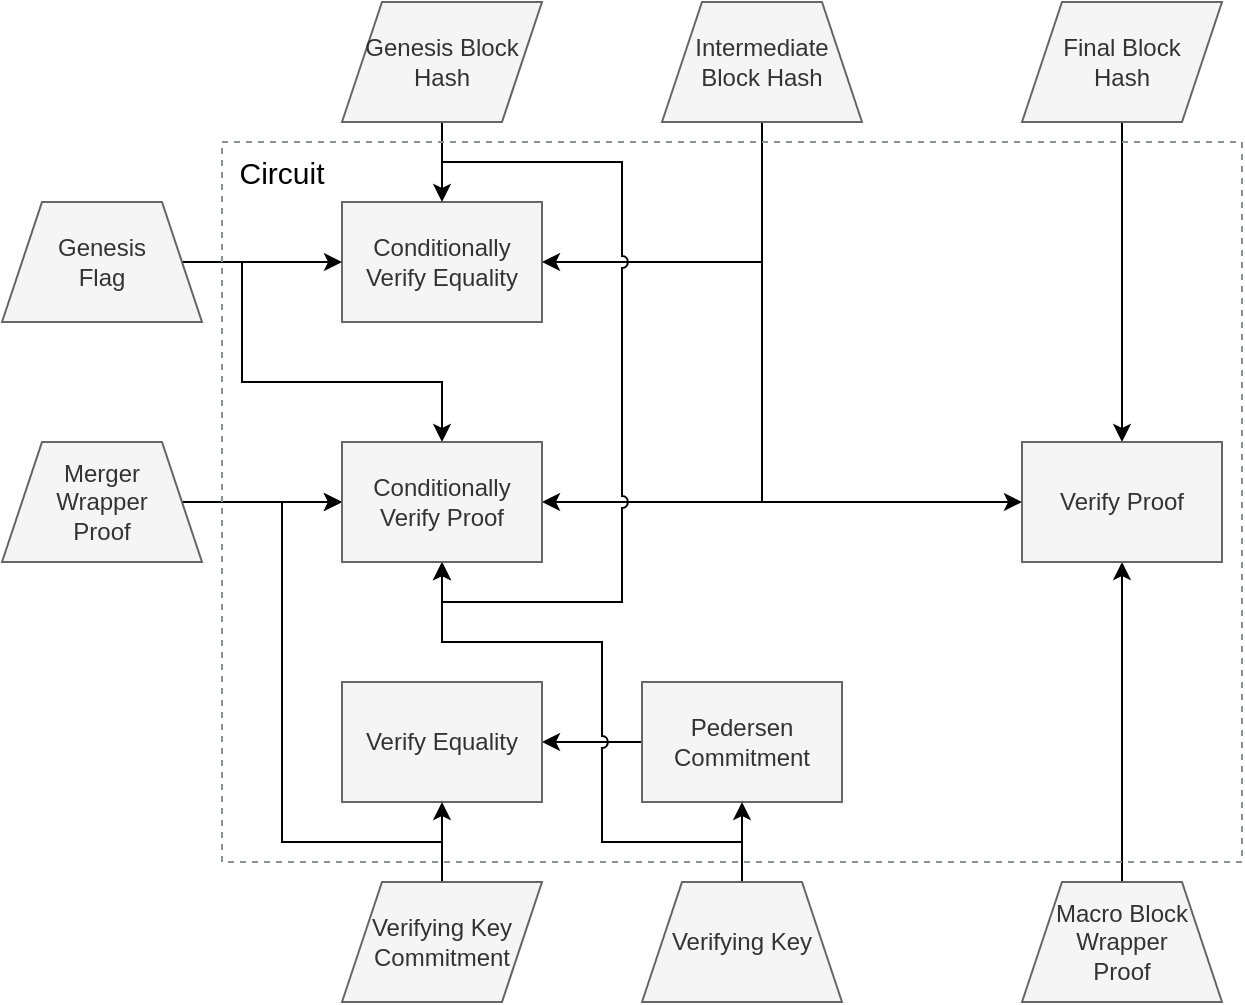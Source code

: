 <mxfile version="21.2.9" type="google">
  <diagram id="C5RBs43oDa-KdzZeNtuy" name="Page-1">
    <mxGraphModel grid="1" page="1" gridSize="10" guides="1" tooltips="1" connect="1" arrows="1" fold="1" pageScale="1" pageWidth="3300" pageHeight="4681" math="0" shadow="0">
      <root>
        <mxCell id="WIyWlLk6GJQsqaUBKTNV-0" />
        <mxCell id="WIyWlLk6GJQsqaUBKTNV-1" parent="WIyWlLk6GJQsqaUBKTNV-0" />
        <mxCell id="DvchbdSIZYe9JUQncs_V-17" style="edgeStyle=orthogonalEdgeStyle;rounded=0;jumpStyle=arc;orthogonalLoop=1;jettySize=auto;html=1;exitX=0;exitY=0.5;exitDx=0;exitDy=0;entryX=1;entryY=0.5;entryDx=0;entryDy=0;fontSize=15;" edge="1" parent="WIyWlLk6GJQsqaUBKTNV-1" source="Uee_pW1o9Q6JT7-i02Te-5" target="Uee_pW1o9Q6JT7-i02Te-7">
          <mxGeometry relative="1" as="geometry" />
        </mxCell>
        <mxCell id="Uee_pW1o9Q6JT7-i02Te-5" value="Pedersen Commitment" style="whiteSpace=wrap;html=1;fillColor=#f5f5f5;strokeColor=#666666;fontColor=#333333;" vertex="1" parent="WIyWlLk6GJQsqaUBKTNV-1">
          <mxGeometry x="670" y="400" width="100" height="60" as="geometry" />
        </mxCell>
        <mxCell id="Uee_pW1o9Q6JT7-i02Te-7" value="&lt;div&gt;Verify Equality&lt;/div&gt;" style="whiteSpace=wrap;html=1;fillColor=#f5f5f5;strokeColor=#666666;fontColor=#333333;" vertex="1" parent="WIyWlLk6GJQsqaUBKTNV-1">
          <mxGeometry x="520" y="400" width="100" height="60" as="geometry" />
        </mxCell>
        <mxCell id="Uee_pW1o9Q6JT7-i02Te-8" value="&lt;div&gt;Conditionally&lt;/div&gt;&lt;div&gt;Verify Equality&lt;/div&gt;" style="whiteSpace=wrap;html=1;fillColor=#f5f5f5;strokeColor=#666666;fontColor=#333333;" vertex="1" parent="WIyWlLk6GJQsqaUBKTNV-1">
          <mxGeometry x="520" y="160" width="100" height="60" as="geometry" />
        </mxCell>
        <mxCell id="DvchbdSIZYe9JUQncs_V-18" style="edgeStyle=orthogonalEdgeStyle;rounded=0;jumpStyle=arc;orthogonalLoop=1;jettySize=auto;html=1;exitX=0.5;exitY=0;exitDx=0;exitDy=0;entryX=0.5;entryY=1;entryDx=0;entryDy=0;fontSize=15;" edge="1" parent="WIyWlLk6GJQsqaUBKTNV-1" source="Uee_pW1o9Q6JT7-i02Te-9" target="Uee_pW1o9Q6JT7-i02Te-7">
          <mxGeometry relative="1" as="geometry" />
        </mxCell>
        <mxCell id="DvchbdSIZYe9JUQncs_V-19" style="edgeStyle=orthogonalEdgeStyle;rounded=0;jumpStyle=arc;orthogonalLoop=1;jettySize=auto;html=1;exitX=0.5;exitY=0;exitDx=0;exitDy=0;entryX=0;entryY=0.5;entryDx=0;entryDy=0;fontSize=15;" edge="1" parent="WIyWlLk6GJQsqaUBKTNV-1" source="Uee_pW1o9Q6JT7-i02Te-9" target="DvchbdSIZYe9JUQncs_V-8">
          <mxGeometry relative="1" as="geometry">
            <Array as="points">
              <mxPoint x="570" y="480" />
              <mxPoint x="490" y="480" />
              <mxPoint x="490" y="310" />
            </Array>
          </mxGeometry>
        </mxCell>
        <mxCell id="Uee_pW1o9Q6JT7-i02Te-9" value="&lt;font style=&quot;font-size: 12px&quot;&gt;Verifying Key Commitment&lt;/font&gt;" style="shape=parallelogram;perimeter=parallelogramPerimeter;whiteSpace=wrap;html=1;fixedSize=1;fillColor=#f5f5f5;strokeColor=#666666;fontColor=#333333;" vertex="1" parent="WIyWlLk6GJQsqaUBKTNV-1">
          <mxGeometry x="520" y="500" width="100" height="60" as="geometry" />
        </mxCell>
        <mxCell id="DvchbdSIZYe9JUQncs_V-16" style="edgeStyle=orthogonalEdgeStyle;rounded=0;jumpStyle=arc;orthogonalLoop=1;jettySize=auto;html=1;exitX=0.5;exitY=0;exitDx=0;exitDy=0;entryX=0.5;entryY=1;entryDx=0;entryDy=0;fontSize=15;" edge="1" parent="WIyWlLk6GJQsqaUBKTNV-1" source="Uee_pW1o9Q6JT7-i02Te-10" target="Uee_pW1o9Q6JT7-i02Te-5">
          <mxGeometry relative="1" as="geometry" />
        </mxCell>
        <mxCell id="DvchbdSIZYe9JUQncs_V-20" style="edgeStyle=orthogonalEdgeStyle;rounded=0;jumpStyle=arc;orthogonalLoop=1;jettySize=auto;html=1;exitX=0.5;exitY=0;exitDx=0;exitDy=0;entryX=0.5;entryY=1;entryDx=0;entryDy=0;fontSize=15;" edge="1" parent="WIyWlLk6GJQsqaUBKTNV-1" source="Uee_pW1o9Q6JT7-i02Te-10" target="DvchbdSIZYe9JUQncs_V-8">
          <mxGeometry relative="1" as="geometry">
            <Array as="points">
              <mxPoint x="720" y="480" />
              <mxPoint x="650" y="480" />
              <mxPoint x="650" y="380" />
              <mxPoint x="570" y="380" />
            </Array>
          </mxGeometry>
        </mxCell>
        <mxCell id="Uee_pW1o9Q6JT7-i02Te-10" value="Verifying Key" style="shape=trapezoid;perimeter=trapezoidPerimeter;whiteSpace=wrap;html=1;fixedSize=1;fillColor=#f5f5f5;strokeColor=#666666;fontColor=#333333;" vertex="1" parent="WIyWlLk6GJQsqaUBKTNV-1">
          <mxGeometry x="670" y="500" width="100" height="60" as="geometry" />
        </mxCell>
        <mxCell id="DvchbdSIZYe9JUQncs_V-23" style="edgeStyle=orthogonalEdgeStyle;rounded=0;jumpStyle=arc;orthogonalLoop=1;jettySize=auto;html=1;exitX=0.5;exitY=1;exitDx=0;exitDy=0;entryX=0.5;entryY=0;entryDx=0;entryDy=0;fontSize=15;" edge="1" parent="WIyWlLk6GJQsqaUBKTNV-1" source="Uee_pW1o9Q6JT7-i02Te-11" target="DvchbdSIZYe9JUQncs_V-21">
          <mxGeometry relative="1" as="geometry" />
        </mxCell>
        <mxCell id="Uee_pW1o9Q6JT7-i02Te-11" value="&lt;div&gt;&lt;font style=&quot;font-size: 12px&quot;&gt;Final Block&lt;br&gt;Hash&lt;/font&gt;&lt;/div&gt;" style="shape=parallelogram;perimeter=parallelogramPerimeter;whiteSpace=wrap;html=1;fixedSize=1;fillColor=#f5f5f5;strokeColor=#666666;fontColor=#333333;" vertex="1" parent="WIyWlLk6GJQsqaUBKTNV-1">
          <mxGeometry x="860" y="60" width="100" height="60" as="geometry" />
        </mxCell>
        <mxCell id="DvchbdSIZYe9JUQncs_V-6" style="edgeStyle=orthogonalEdgeStyle;rounded=0;orthogonalLoop=1;jettySize=auto;html=1;exitX=0.5;exitY=1;exitDx=0;exitDy=0;entryX=1;entryY=0.5;entryDx=0;entryDy=0;fontSize=15;" edge="1" parent="WIyWlLk6GJQsqaUBKTNV-1" source="Uee_pW1o9Q6JT7-i02Te-13" target="Uee_pW1o9Q6JT7-i02Te-8">
          <mxGeometry relative="1" as="geometry" />
        </mxCell>
        <mxCell id="DvchbdSIZYe9JUQncs_V-9" style="edgeStyle=orthogonalEdgeStyle;rounded=0;orthogonalLoop=1;jettySize=auto;html=1;exitX=0.5;exitY=1;exitDx=0;exitDy=0;entryX=1;entryY=0.5;entryDx=0;entryDy=0;fontSize=15;" edge="1" parent="WIyWlLk6GJQsqaUBKTNV-1" source="Uee_pW1o9Q6JT7-i02Te-13" target="DvchbdSIZYe9JUQncs_V-8">
          <mxGeometry relative="1" as="geometry" />
        </mxCell>
        <mxCell id="DvchbdSIZYe9JUQncs_V-22" style="edgeStyle=orthogonalEdgeStyle;rounded=0;jumpStyle=arc;orthogonalLoop=1;jettySize=auto;html=1;exitX=0.5;exitY=1;exitDx=0;exitDy=0;entryX=0;entryY=0.5;entryDx=0;entryDy=0;fontSize=15;" edge="1" parent="WIyWlLk6GJQsqaUBKTNV-1" source="Uee_pW1o9Q6JT7-i02Te-13" target="DvchbdSIZYe9JUQncs_V-21">
          <mxGeometry relative="1" as="geometry">
            <Array as="points">
              <mxPoint x="730" y="310" />
            </Array>
          </mxGeometry>
        </mxCell>
        <mxCell id="Uee_pW1o9Q6JT7-i02Te-13" value="&lt;div&gt;Intermediate&lt;/div&gt;&lt;div&gt;Block Hash&lt;/div&gt;" style="shape=trapezoid;perimeter=trapezoidPerimeter;whiteSpace=wrap;html=1;fixedSize=1;fillColor=#f5f5f5;strokeColor=#666666;fontColor=#333333;" vertex="1" parent="WIyWlLk6GJQsqaUBKTNV-1">
          <mxGeometry x="680" y="60" width="100" height="60" as="geometry" />
        </mxCell>
        <mxCell id="DvchbdSIZYe9JUQncs_V-5" style="edgeStyle=orthogonalEdgeStyle;rounded=0;orthogonalLoop=1;jettySize=auto;html=1;exitX=1;exitY=0.5;exitDx=0;exitDy=0;entryX=0;entryY=0.5;entryDx=0;entryDy=0;fontSize=15;" edge="1" parent="WIyWlLk6GJQsqaUBKTNV-1" source="Uee_pW1o9Q6JT7-i02Te-20" target="Uee_pW1o9Q6JT7-i02Te-8">
          <mxGeometry relative="1" as="geometry" />
        </mxCell>
        <mxCell id="DvchbdSIZYe9JUQncs_V-13" style="edgeStyle=orthogonalEdgeStyle;rounded=0;jumpStyle=arc;orthogonalLoop=1;jettySize=auto;html=1;exitX=1;exitY=0.5;exitDx=0;exitDy=0;entryX=0.5;entryY=0;entryDx=0;entryDy=0;fontSize=15;" edge="1" parent="WIyWlLk6GJQsqaUBKTNV-1" source="Uee_pW1o9Q6JT7-i02Te-20" target="DvchbdSIZYe9JUQncs_V-8">
          <mxGeometry relative="1" as="geometry">
            <Array as="points">
              <mxPoint x="470" y="190" />
              <mxPoint x="470" y="250" />
              <mxPoint x="570" y="250" />
            </Array>
          </mxGeometry>
        </mxCell>
        <mxCell id="Uee_pW1o9Q6JT7-i02Te-20" value="&lt;div&gt;Genesis&lt;/div&gt;&lt;div&gt;Flag&lt;br&gt;&lt;/div&gt;" style="shape=trapezoid;perimeter=trapezoidPerimeter;whiteSpace=wrap;html=1;fixedSize=1;fillColor=#f5f5f5;strokeColor=#666666;fontColor=#333333;" vertex="1" parent="WIyWlLk6GJQsqaUBKTNV-1">
          <mxGeometry x="350" y="160" width="100" height="60" as="geometry" />
        </mxCell>
        <mxCell id="DvchbdSIZYe9JUQncs_V-0" value="Circuit" style="text;html=1;strokeColor=none;fillColor=none;align=center;verticalAlign=middle;whiteSpace=wrap;rounded=0;fontSize=15;" vertex="1" parent="WIyWlLk6GJQsqaUBKTNV-1">
          <mxGeometry x="460" y="130" width="60" height="30" as="geometry" />
        </mxCell>
        <mxCell id="DvchbdSIZYe9JUQncs_V-4" style="edgeStyle=orthogonalEdgeStyle;rounded=0;orthogonalLoop=1;jettySize=auto;html=1;exitX=0.5;exitY=1;exitDx=0;exitDy=0;entryX=0.5;entryY=0;entryDx=0;entryDy=0;fontSize=15;" edge="1" parent="WIyWlLk6GJQsqaUBKTNV-1" source="DvchbdSIZYe9JUQncs_V-2" target="Uee_pW1o9Q6JT7-i02Te-8">
          <mxGeometry relative="1" as="geometry" />
        </mxCell>
        <mxCell id="DvchbdSIZYe9JUQncs_V-15" style="edgeStyle=orthogonalEdgeStyle;rounded=0;jumpStyle=arc;orthogonalLoop=1;jettySize=auto;html=1;exitX=0.5;exitY=1;exitDx=0;exitDy=0;entryX=0.5;entryY=1;entryDx=0;entryDy=0;fontSize=15;" edge="1" parent="WIyWlLk6GJQsqaUBKTNV-1" source="DvchbdSIZYe9JUQncs_V-2" target="DvchbdSIZYe9JUQncs_V-8">
          <mxGeometry relative="1" as="geometry">
            <Array as="points">
              <mxPoint x="570" y="140" />
              <mxPoint x="660" y="140" />
              <mxPoint x="660" y="360" />
              <mxPoint x="570" y="360" />
            </Array>
          </mxGeometry>
        </mxCell>
        <mxCell id="DvchbdSIZYe9JUQncs_V-2" value="&lt;div&gt;&lt;font style=&quot;font-size: 12px&quot;&gt;Genesis Block Hash&lt;/font&gt;&lt;/div&gt;" style="shape=parallelogram;perimeter=parallelogramPerimeter;whiteSpace=wrap;html=1;fixedSize=1;fillColor=#f5f5f5;strokeColor=#666666;fontColor=#333333;" vertex="1" parent="WIyWlLk6GJQsqaUBKTNV-1">
          <mxGeometry x="520" y="60" width="100" height="60" as="geometry" />
        </mxCell>
        <mxCell id="DvchbdSIZYe9JUQncs_V-24" style="edgeStyle=orthogonalEdgeStyle;rounded=0;jumpStyle=arc;orthogonalLoop=1;jettySize=auto;html=1;exitX=0.5;exitY=0;exitDx=0;exitDy=0;entryX=0.5;entryY=1;entryDx=0;entryDy=0;fontSize=15;" edge="1" parent="WIyWlLk6GJQsqaUBKTNV-1" source="DvchbdSIZYe9JUQncs_V-3" target="DvchbdSIZYe9JUQncs_V-21">
          <mxGeometry relative="1" as="geometry" />
        </mxCell>
        <mxCell id="DvchbdSIZYe9JUQncs_V-3" value="&lt;div&gt;Macro Block Wrapper&lt;br&gt;&lt;/div&gt;&lt;div&gt;Proof&lt;/div&gt;" style="shape=trapezoid;perimeter=trapezoidPerimeter;whiteSpace=wrap;html=1;fixedSize=1;fillColor=#f5f5f5;strokeColor=#666666;fontColor=#333333;" vertex="1" parent="WIyWlLk6GJQsqaUBKTNV-1">
          <mxGeometry x="860" y="500" width="100" height="60" as="geometry" />
        </mxCell>
        <mxCell id="DvchbdSIZYe9JUQncs_V-14" style="edgeStyle=orthogonalEdgeStyle;rounded=0;jumpStyle=arc;orthogonalLoop=1;jettySize=auto;html=1;exitX=1;exitY=0.5;exitDx=0;exitDy=0;entryX=0;entryY=0.5;entryDx=0;entryDy=0;fontSize=15;" edge="1" parent="WIyWlLk6GJQsqaUBKTNV-1" source="DvchbdSIZYe9JUQncs_V-7" target="DvchbdSIZYe9JUQncs_V-8">
          <mxGeometry relative="1" as="geometry" />
        </mxCell>
        <mxCell id="DvchbdSIZYe9JUQncs_V-7" value="&lt;div&gt;Merger&lt;/div&gt;&lt;div&gt;Wrapper&lt;br&gt;&lt;/div&gt;&lt;div&gt;Proof&lt;/div&gt;" style="shape=trapezoid;perimeter=trapezoidPerimeter;whiteSpace=wrap;html=1;fixedSize=1;fillColor=#f5f5f5;strokeColor=#666666;fontColor=#333333;" vertex="1" parent="WIyWlLk6GJQsqaUBKTNV-1">
          <mxGeometry x="350" y="280" width="100" height="60" as="geometry" />
        </mxCell>
        <mxCell id="DvchbdSIZYe9JUQncs_V-8" value="&lt;div&gt;Conditionally&lt;/div&gt;&lt;div&gt;Verify Proof&lt;/div&gt;" style="whiteSpace=wrap;html=1;fillColor=#f5f5f5;strokeColor=#666666;fontColor=#333333;" vertex="1" parent="WIyWlLk6GJQsqaUBKTNV-1">
          <mxGeometry x="520" y="280" width="100" height="60" as="geometry" />
        </mxCell>
        <mxCell id="DvchbdSIZYe9JUQncs_V-21" value="&lt;div&gt;Verify Proof&lt;/div&gt;" style="whiteSpace=wrap;html=1;fillColor=#f5f5f5;strokeColor=#666666;fontColor=#333333;" vertex="1" parent="WIyWlLk6GJQsqaUBKTNV-1">
          <mxGeometry x="860" y="280" width="100" height="60" as="geometry" />
        </mxCell>
        <mxCell id="DvchbdSIZYe9JUQncs_V-26" value="" style="outlineConnect=0;gradientColor=none;html=1;whiteSpace=wrap;fontSize=12;fontStyle=0;strokeColor=#879196;fillColor=none;verticalAlign=top;align=center;fontColor=#879196;dashed=1;spacingTop=3;rounded=0;" vertex="1" parent="WIyWlLk6GJQsqaUBKTNV-1">
          <mxGeometry x="460" y="130" width="510" height="360" as="geometry" />
        </mxCell>
      </root>
    </mxGraphModel>
  </diagram>
</mxfile>
